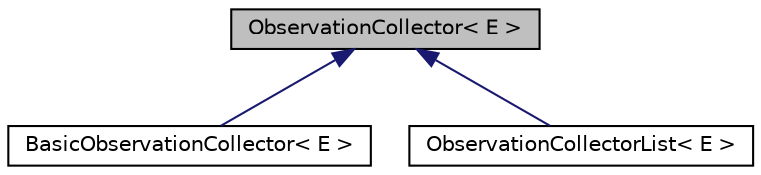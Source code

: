 digraph "ObservationCollector&lt; E &gt;"
{
 // INTERACTIVE_SVG=YES
  bgcolor="transparent";
  edge [fontname="Helvetica",fontsize="10",labelfontname="Helvetica",labelfontsize="10"];
  node [fontname="Helvetica",fontsize="10",shape=record];
  Node0 [label="ObservationCollector\< E \>",height=0.2,width=0.4,color="black", fillcolor="grey75", style="filled", fontcolor="black"];
  Node0 -> Node1 [dir="back",color="midnightblue",fontsize="10",style="solid",fontname="Helvetica"];
  Node1 [label="BasicObservationCollector\< E \>",height=0.2,width=0.4,color="black",URL="$d9/d24/classumontreal_1_1ssj_1_1mcqmctools_1_1anova_1_1BasicObservationCollector.html",tooltip="Does nothing but counting the total number of observations. "];
  Node0 -> Node2 [dir="back",color="midnightblue",fontsize="10",style="solid",fontname="Helvetica"];
  Node2 [label="ObservationCollectorList\< E \>",height=0.2,width=0.4,color="black",URL="$dd/df9/classumontreal_1_1ssj_1_1mcqmctools_1_1anova_1_1ObservationCollectorList.html"];
}
